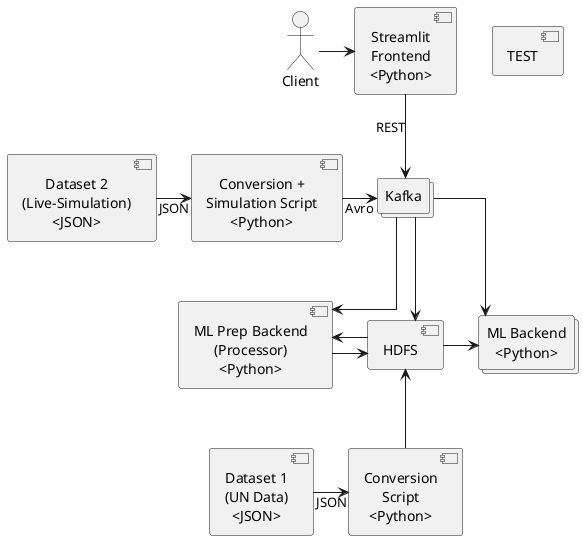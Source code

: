 @startuml
skinparam linetype ortho
skinparam defaultTextAlignment center
skinparam  true
actor Client as client
component "Conversion +\nSimulation Script\n<Python>" as conversionSim
component "Dataset 2\n(Live-Simulation)\n<JSON>" as dataset2
collections "Kafka" as kafka
component HDFS as hdfs
collections "ML Backend\n<Python>" as ml
component "ML Prep Backend\n(Processor)\n<Python>" as mlPrep
component "Dataset 1\n(UN Data)\n<JSON>" as dataset1
component "Conversion\nScript\n<Python>" as conversion
component "Streamlit\nFrontend\n<Python>" as streamlit
component TEST

client -right-> streamlit
streamlit -down-> kafka: REST
kafka -> ml
kafka -> hdfs
kafka -down-> mlPrep
hdfs -> ml
hdfs -left-> mlPrep
mlPrep -> hdfs
dataset2 -> conversionSim: JSON
conversionSim -right-> kafka: Avro



dataset1 -> conversion: JSON
conversion -up-> hdfs
@enduml